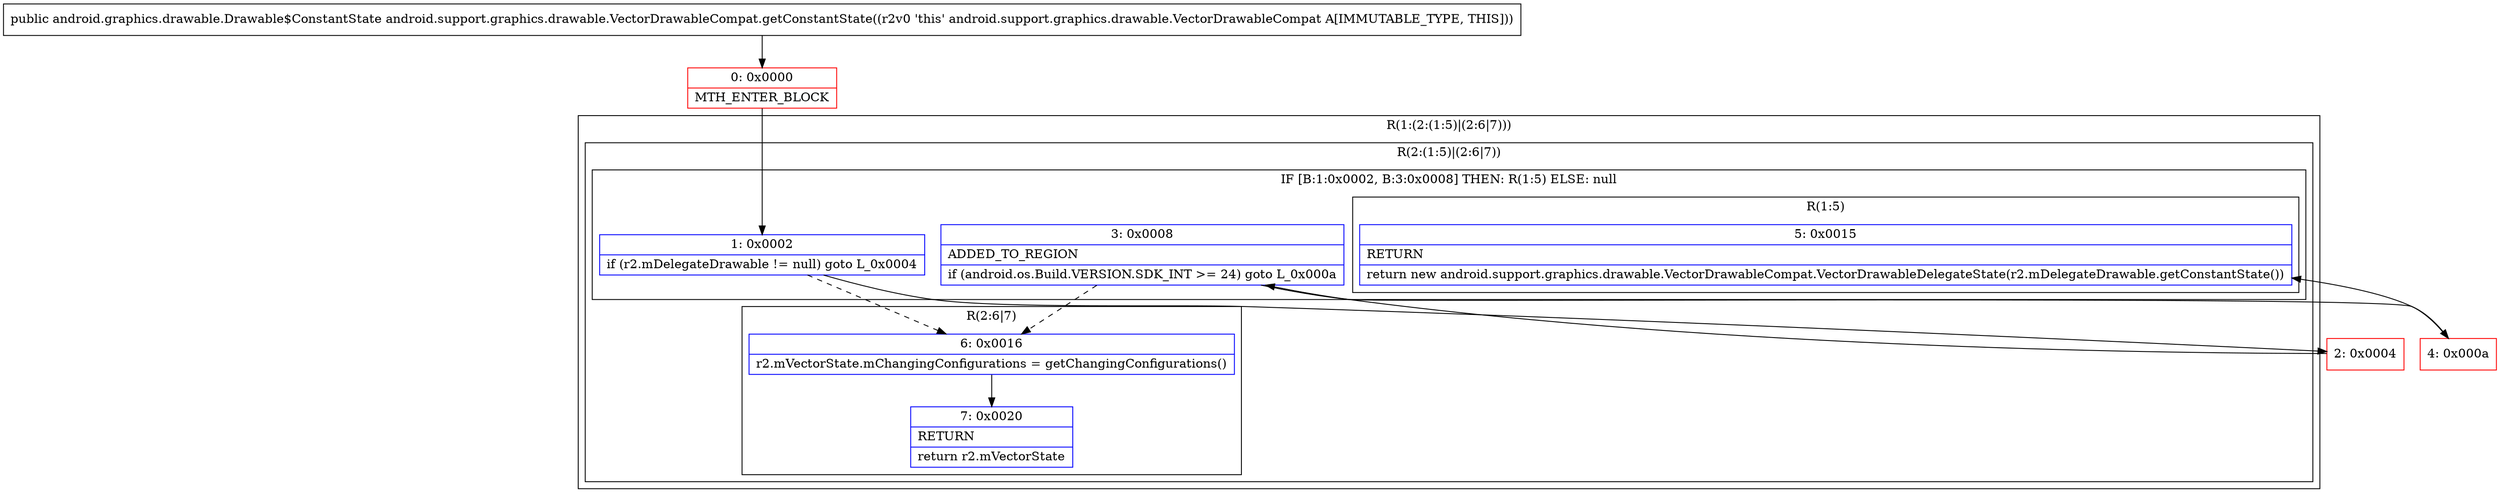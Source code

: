 digraph "CFG forandroid.support.graphics.drawable.VectorDrawableCompat.getConstantState()Landroid\/graphics\/drawable\/Drawable$ConstantState;" {
subgraph cluster_Region_1502971194 {
label = "R(1:(2:(1:5)|(2:6|7)))";
node [shape=record,color=blue];
subgraph cluster_Region_1737548196 {
label = "R(2:(1:5)|(2:6|7))";
node [shape=record,color=blue];
subgraph cluster_IfRegion_309252317 {
label = "IF [B:1:0x0002, B:3:0x0008] THEN: R(1:5) ELSE: null";
node [shape=record,color=blue];
Node_1 [shape=record,label="{1\:\ 0x0002|if (r2.mDelegateDrawable != null) goto L_0x0004\l}"];
Node_3 [shape=record,label="{3\:\ 0x0008|ADDED_TO_REGION\l|if (android.os.Build.VERSION.SDK_INT \>= 24) goto L_0x000a\l}"];
subgraph cluster_Region_1120630730 {
label = "R(1:5)";
node [shape=record,color=blue];
Node_5 [shape=record,label="{5\:\ 0x0015|RETURN\l|return new android.support.graphics.drawable.VectorDrawableCompat.VectorDrawableDelegateState(r2.mDelegateDrawable.getConstantState())\l}"];
}
}
subgraph cluster_Region_931305212 {
label = "R(2:6|7)";
node [shape=record,color=blue];
Node_6 [shape=record,label="{6\:\ 0x0016|r2.mVectorState.mChangingConfigurations = getChangingConfigurations()\l}"];
Node_7 [shape=record,label="{7\:\ 0x0020|RETURN\l|return r2.mVectorState\l}"];
}
}
}
Node_0 [shape=record,color=red,label="{0\:\ 0x0000|MTH_ENTER_BLOCK\l}"];
Node_2 [shape=record,color=red,label="{2\:\ 0x0004}"];
Node_4 [shape=record,color=red,label="{4\:\ 0x000a}"];
MethodNode[shape=record,label="{public android.graphics.drawable.Drawable$ConstantState android.support.graphics.drawable.VectorDrawableCompat.getConstantState((r2v0 'this' android.support.graphics.drawable.VectorDrawableCompat A[IMMUTABLE_TYPE, THIS])) }"];
MethodNode -> Node_0;
Node_1 -> Node_2;
Node_1 -> Node_6[style=dashed];
Node_3 -> Node_4;
Node_3 -> Node_6[style=dashed];
Node_6 -> Node_7;
Node_0 -> Node_1;
Node_2 -> Node_3;
Node_4 -> Node_5;
}

